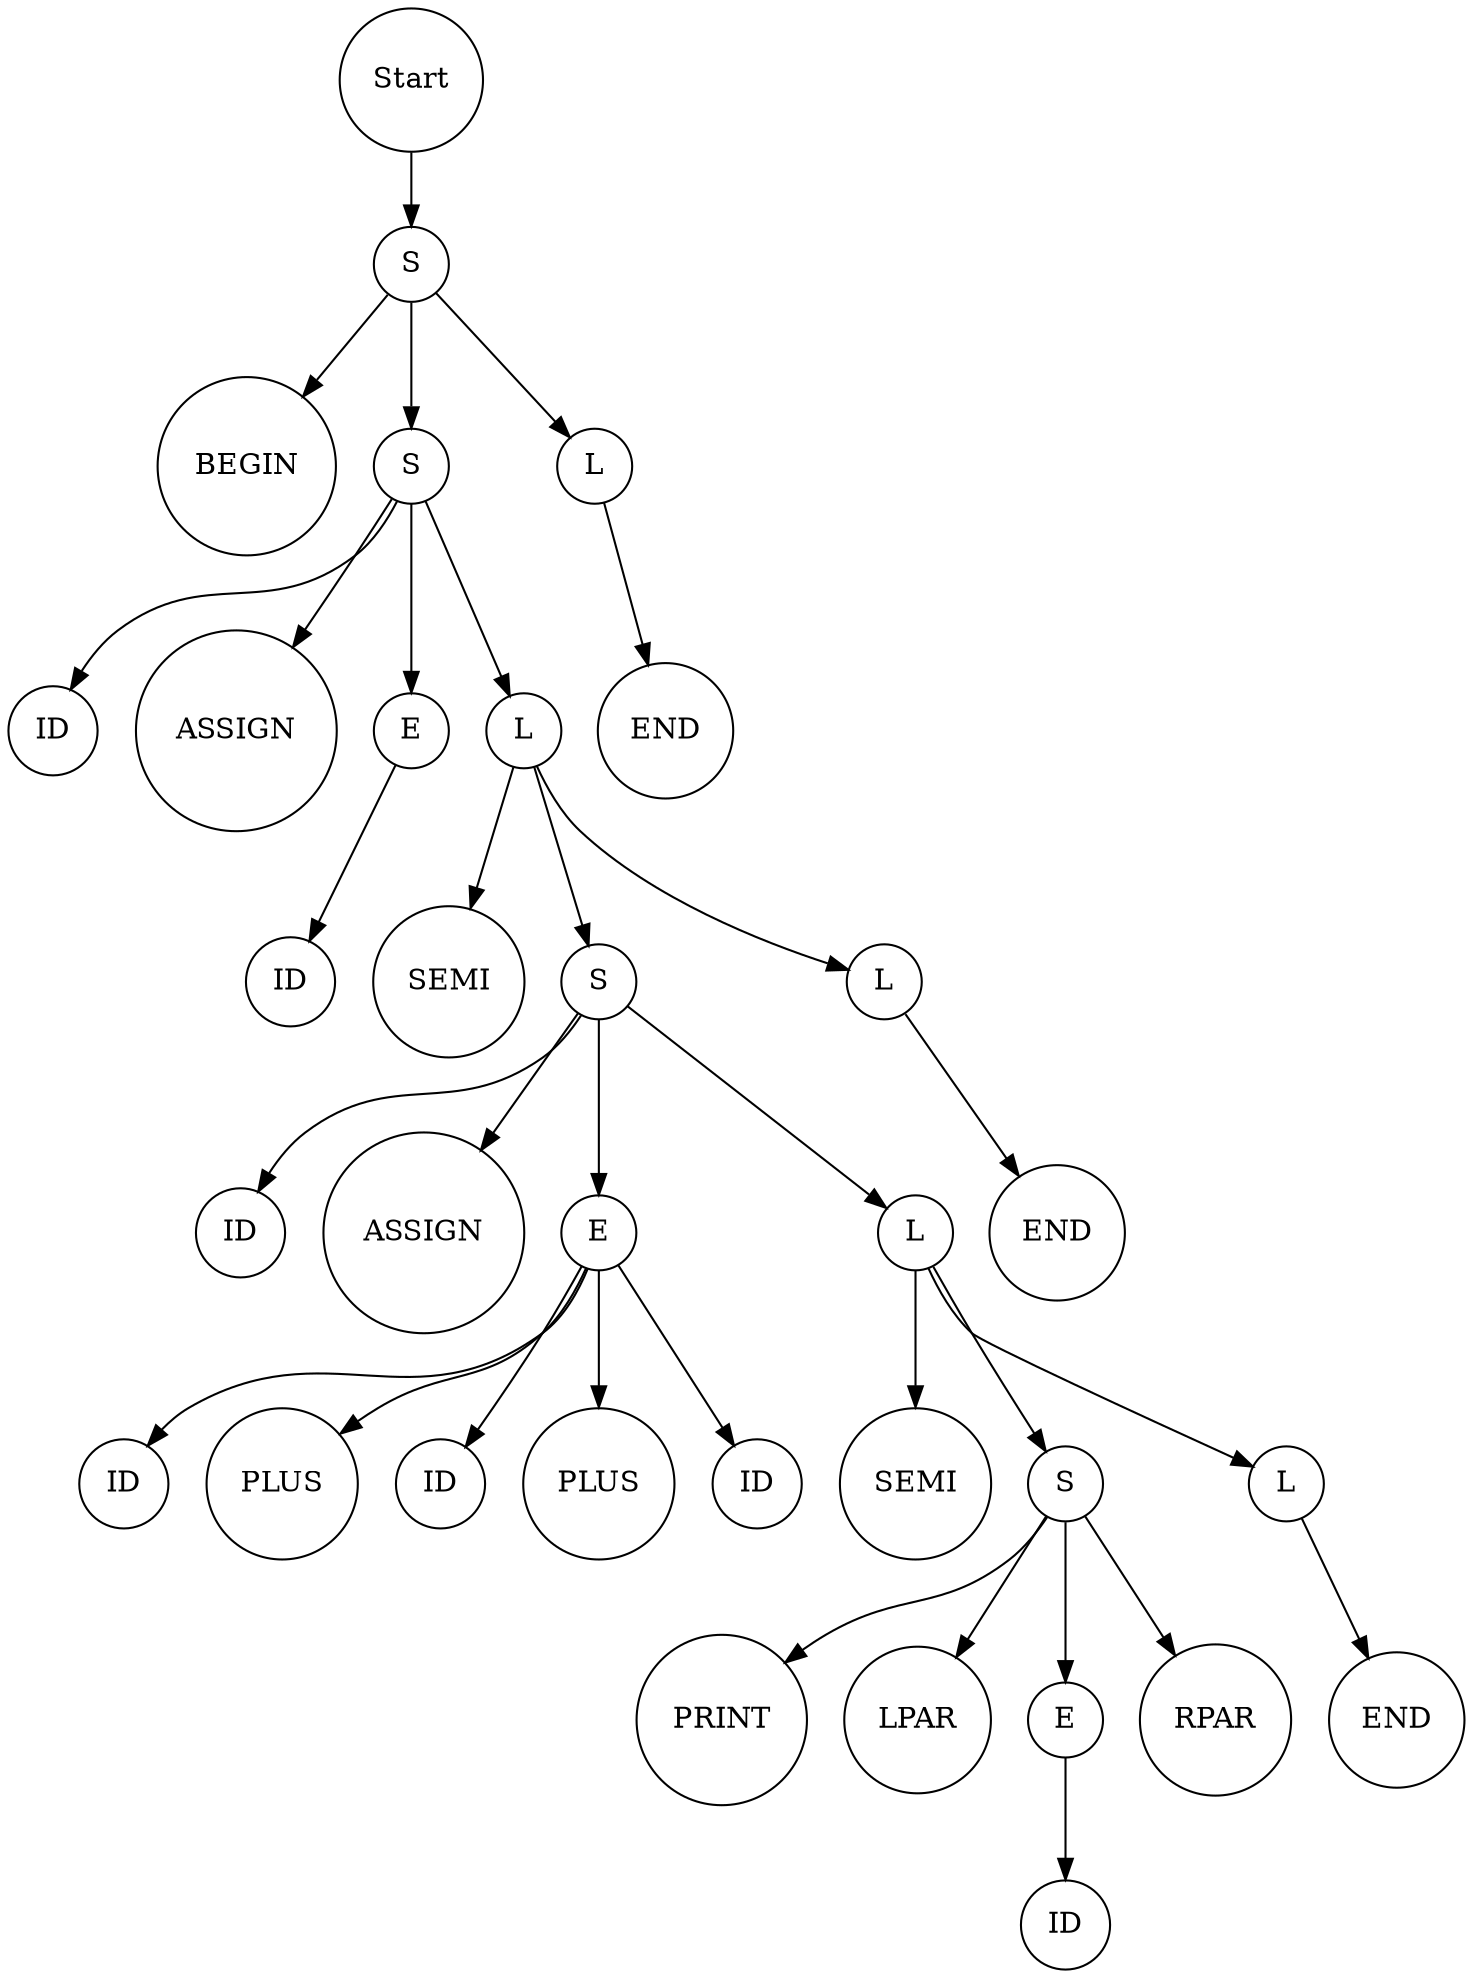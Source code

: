 digraph G {
            rankdir=TB; // Tree-like top-bottom orientation
            node [shape=circle];
              node0 [label="Start"];
  node0_0 [label="S"];
  node0 -> node0_0;
  node0_0_0 [label="BEGIN"];
  node0_0 -> node0_0_0;
  node0_0_1 [label="S"];
  node0_0 -> node0_0_1;
  node0_0_1_0 [label="ID"];
  node0_0_1 -> node0_0_1_0;
  node0_0_1_1 [label="ASSIGN"];
  node0_0_1 -> node0_0_1_1;
  node0_0_1_2 [label="E"];
  node0_0_1 -> node0_0_1_2;
  node0_0_1_2_0 [label="ID"];
  node0_0_1_2 -> node0_0_1_2_0;
  node0_0_1_3 [label="L"];
  node0_0_1 -> node0_0_1_3;
  node0_0_1_3_0 [label="SEMI"];
  node0_0_1_3 -> node0_0_1_3_0;
  node0_0_1_3_1 [label="S"];
  node0_0_1_3 -> node0_0_1_3_1;
  node0_0_1_3_1_0 [label="ID"];
  node0_0_1_3_1 -> node0_0_1_3_1_0;
  node0_0_1_3_1_1 [label="ASSIGN"];
  node0_0_1_3_1 -> node0_0_1_3_1_1;
  node0_0_1_3_1_2 [label="E"];
  node0_0_1_3_1 -> node0_0_1_3_1_2;
  node0_0_1_3_1_2_0 [label="ID"];
  node0_0_1_3_1_2 -> node0_0_1_3_1_2_0;
  node0_0_1_3_1_2_1 [label="PLUS"];
  node0_0_1_3_1_2 -> node0_0_1_3_1_2_1;
  node0_0_1_3_1_2_2 [label="ID"];
  node0_0_1_3_1_2 -> node0_0_1_3_1_2_2;
  node0_0_1_3_1_2_3 [label="PLUS"];
  node0_0_1_3_1_2 -> node0_0_1_3_1_2_3;
  node0_0_1_3_1_2_4 [label="ID"];
  node0_0_1_3_1_2 -> node0_0_1_3_1_2_4;
  node0_0_1_3_1_3 [label="L"];
  node0_0_1_3_1 -> node0_0_1_3_1_3;
  node0_0_1_3_1_3_0 [label="SEMI"];
  node0_0_1_3_1_3 -> node0_0_1_3_1_3_0;
  node0_0_1_3_1_3_1 [label="S"];
  node0_0_1_3_1_3 -> node0_0_1_3_1_3_1;
  node0_0_1_3_1_3_1_0 [label="PRINT"];
  node0_0_1_3_1_3_1 -> node0_0_1_3_1_3_1_0;
  node0_0_1_3_1_3_1_1 [label="LPAR"];
  node0_0_1_3_1_3_1 -> node0_0_1_3_1_3_1_1;
  node0_0_1_3_1_3_1_2 [label="E"];
  node0_0_1_3_1_3_1 -> node0_0_1_3_1_3_1_2;
  node0_0_1_3_1_3_1_2_0 [label="ID"];
  node0_0_1_3_1_3_1_2 -> node0_0_1_3_1_3_1_2_0;
  node0_0_1_3_1_3_1_3 [label="RPAR"];
  node0_0_1_3_1_3_1 -> node0_0_1_3_1_3_1_3;
  node0_0_1_3_1_3_2 [label="L"];
  node0_0_1_3_1_3 -> node0_0_1_3_1_3_2;
  node0_0_1_3_1_3_2_0 [label="END"];
  node0_0_1_3_1_3_2 -> node0_0_1_3_1_3_2_0;
  node0_0_1_3_2 [label="L"];
  node0_0_1_3 -> node0_0_1_3_2;
  node0_0_1_3_2_0 [label="END"];
  node0_0_1_3_2 -> node0_0_1_3_2_0;
  node0_0_2 [label="L"];
  node0_0 -> node0_0_2;
  node0_0_2_0 [label="END"];
  node0_0_2 -> node0_0_2_0;
        }